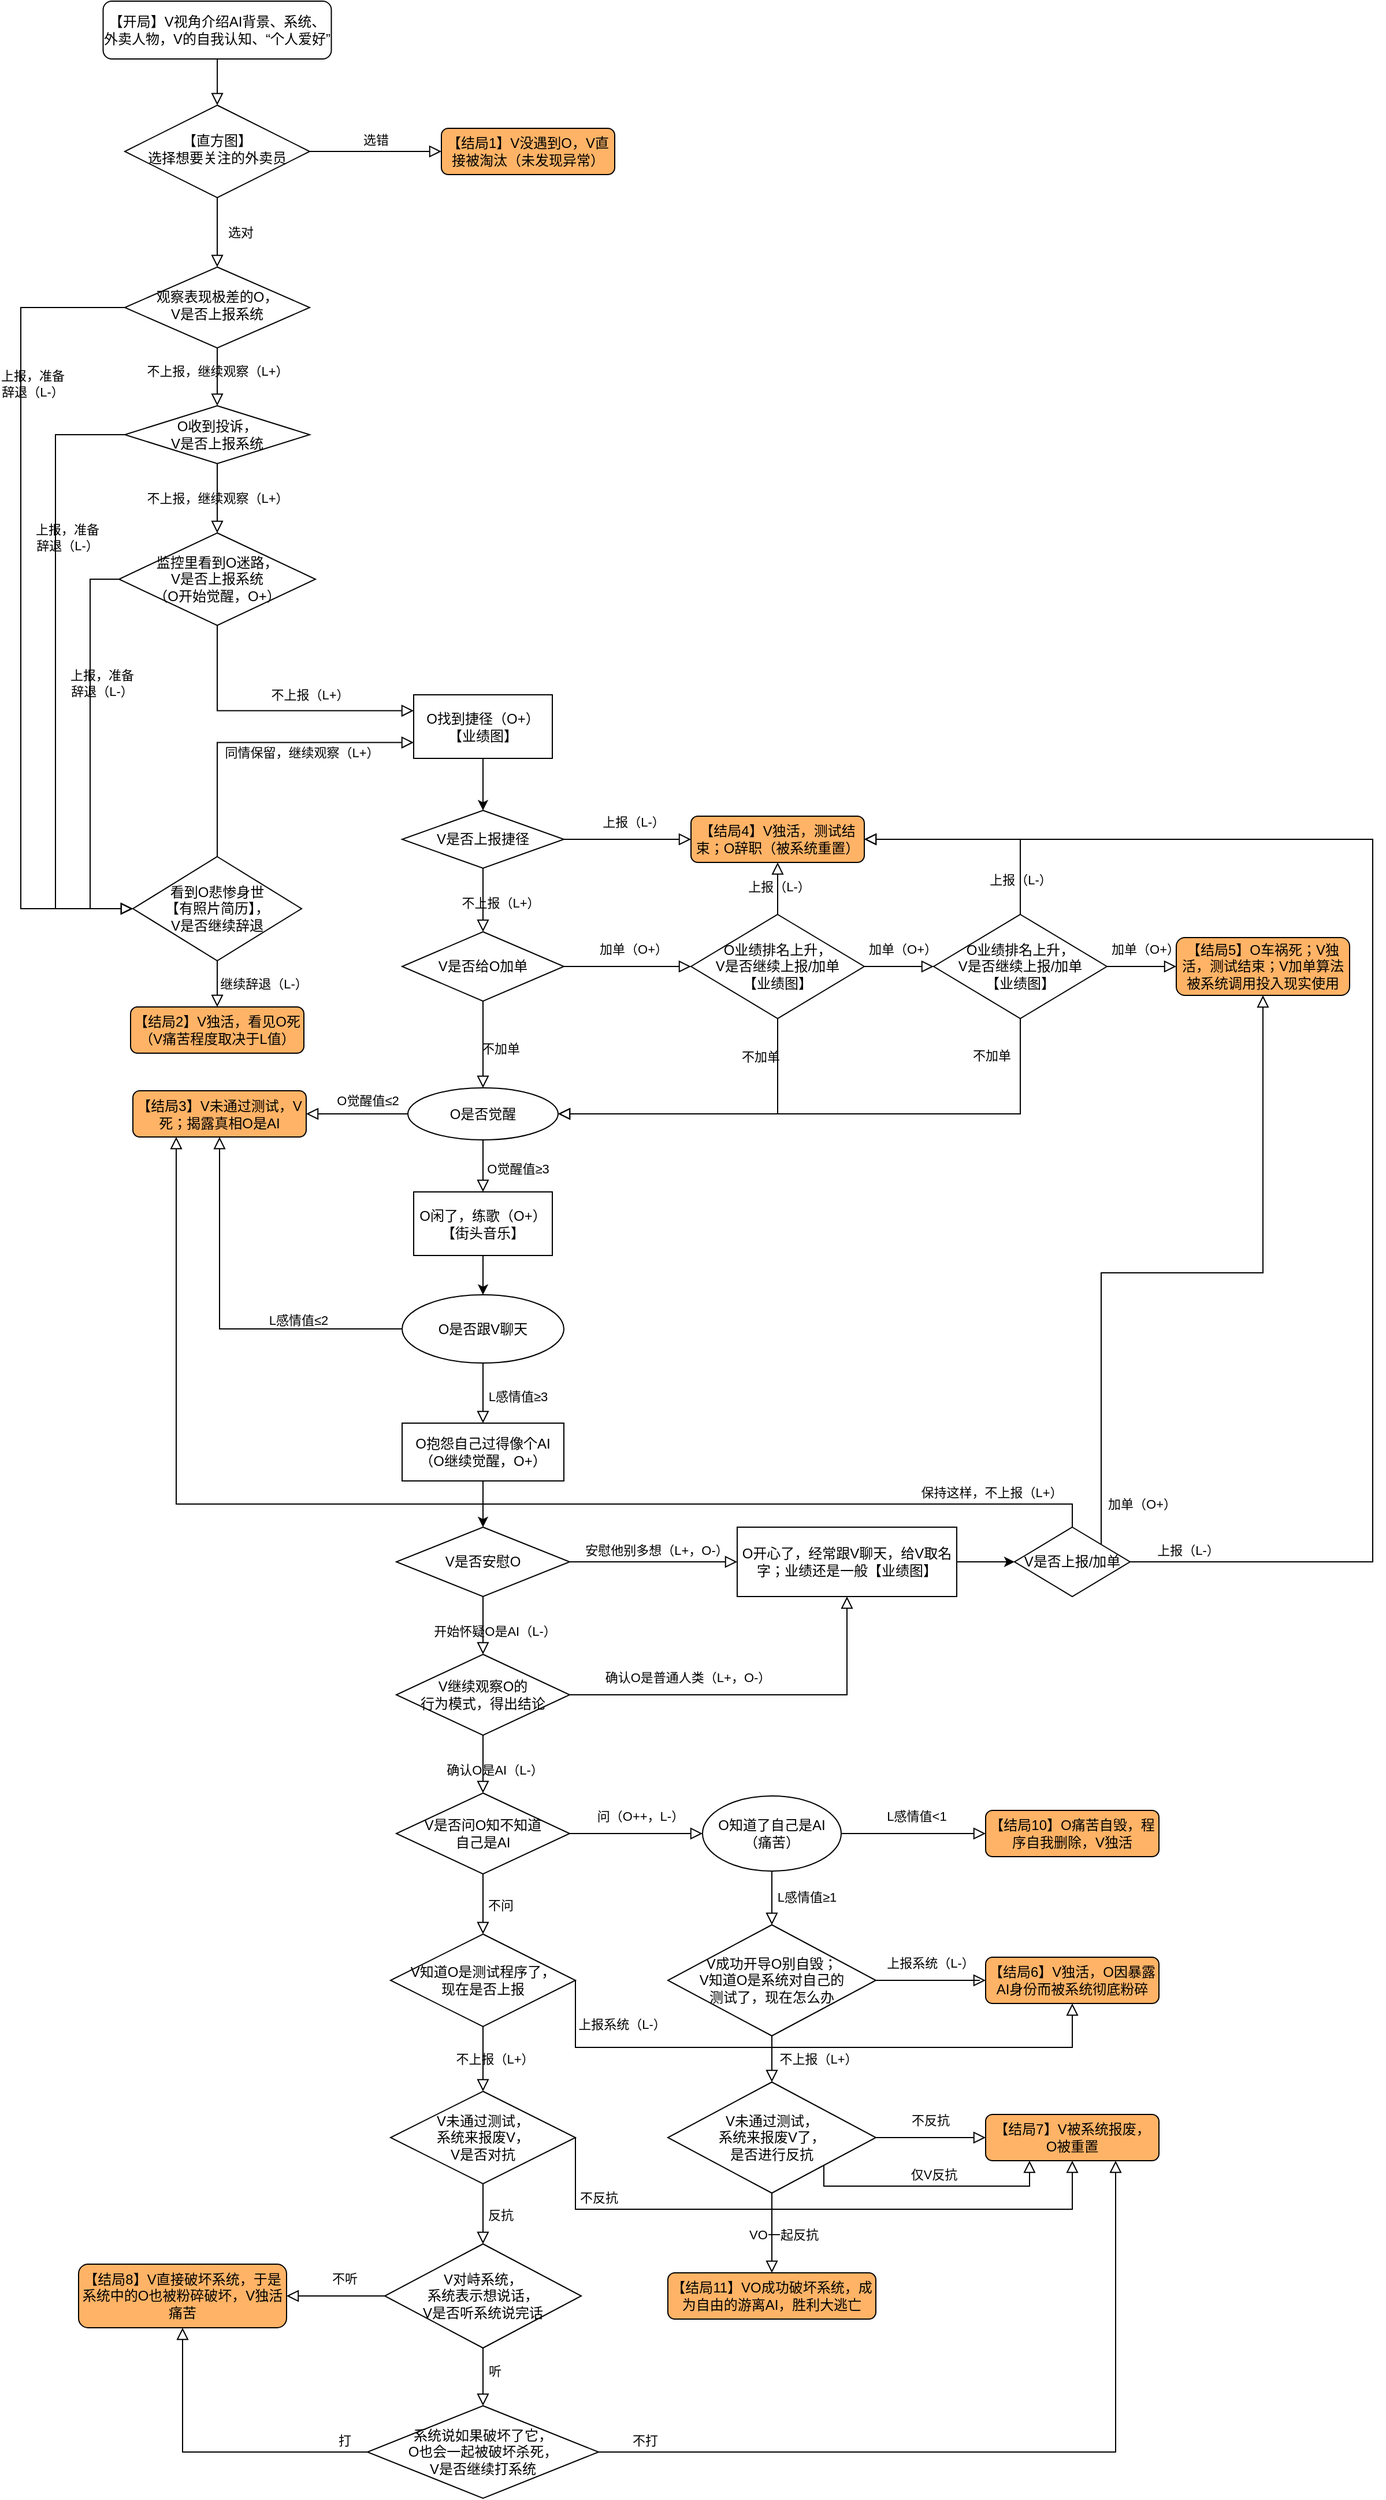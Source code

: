 <mxfile version="13.6.2" type="device"><diagram id="C5RBs43oDa-KdzZeNtuy" name="Page-1"><mxGraphModel dx="1094" dy="624" grid="1" gridSize="10" guides="1" tooltips="1" connect="1" arrows="1" fold="1" page="1" pageScale="1" pageWidth="827" pageHeight="1169" math="0" shadow="0"><root><mxCell id="WIyWlLk6GJQsqaUBKTNV-0"/><mxCell id="WIyWlLk6GJQsqaUBKTNV-1" parent="WIyWlLk6GJQsqaUBKTNV-0"/><mxCell id="WIyWlLk6GJQsqaUBKTNV-2" value="" style="rounded=0;html=1;jettySize=auto;orthogonalLoop=1;fontSize=11;endArrow=block;endFill=0;endSize=8;strokeWidth=1;shadow=0;labelBackgroundColor=none;edgeStyle=orthogonalEdgeStyle;" parent="WIyWlLk6GJQsqaUBKTNV-1" source="WIyWlLk6GJQsqaUBKTNV-3" target="WIyWlLk6GJQsqaUBKTNV-6" edge="1"><mxGeometry relative="1" as="geometry"/></mxCell><mxCell id="WIyWlLk6GJQsqaUBKTNV-3" value="【开局】V视角介绍AI背景、系统、外卖人物，V的自我认知、“个人爱好”" style="rounded=1;whiteSpace=wrap;html=1;fontSize=12;glass=0;strokeWidth=1;shadow=0;" parent="WIyWlLk6GJQsqaUBKTNV-1" vertex="1"><mxGeometry x="121.25" y="50" width="197.5" height="50" as="geometry"/></mxCell><mxCell id="WIyWlLk6GJQsqaUBKTNV-4" value="选对" style="rounded=0;html=1;jettySize=auto;orthogonalLoop=1;fontSize=11;endArrow=block;endFill=0;endSize=8;strokeWidth=1;shadow=0;labelBackgroundColor=none;edgeStyle=orthogonalEdgeStyle;" parent="WIyWlLk6GJQsqaUBKTNV-1" source="WIyWlLk6GJQsqaUBKTNV-6" target="WIyWlLk6GJQsqaUBKTNV-10" edge="1"><mxGeometry y="20" relative="1" as="geometry"><mxPoint as="offset"/></mxGeometry></mxCell><mxCell id="WIyWlLk6GJQsqaUBKTNV-5" value="选错" style="edgeStyle=orthogonalEdgeStyle;rounded=0;html=1;jettySize=auto;orthogonalLoop=1;fontSize=11;endArrow=block;endFill=0;endSize=8;strokeWidth=1;shadow=0;labelBackgroundColor=none;" parent="WIyWlLk6GJQsqaUBKTNV-1" source="WIyWlLk6GJQsqaUBKTNV-6" target="WIyWlLk6GJQsqaUBKTNV-7" edge="1"><mxGeometry y="10" relative="1" as="geometry"><mxPoint as="offset"/></mxGeometry></mxCell><mxCell id="WIyWlLk6GJQsqaUBKTNV-6" value="【直方图】&lt;br&gt;选择想要关注的外卖员" style="rhombus;whiteSpace=wrap;html=1;shadow=0;fontFamily=Helvetica;fontSize=12;align=center;strokeWidth=1;spacing=6;spacingTop=-4;" parent="WIyWlLk6GJQsqaUBKTNV-1" vertex="1"><mxGeometry x="140" y="140" width="160" height="80" as="geometry"/></mxCell><mxCell id="WIyWlLk6GJQsqaUBKTNV-7" value="【结局1】V没遇到O，V直接被淘汰（未发现异常）" style="rounded=1;whiteSpace=wrap;html=1;fontSize=12;glass=0;strokeWidth=1;shadow=0;fillColor=#FFB366;" parent="WIyWlLk6GJQsqaUBKTNV-1" vertex="1"><mxGeometry x="414" y="160" width="150" height="40" as="geometry"/></mxCell><mxCell id="WIyWlLk6GJQsqaUBKTNV-8" value="不上报，继续观察（L+）" style="rounded=0;html=1;jettySize=auto;orthogonalLoop=1;fontSize=11;endArrow=block;endFill=0;endSize=8;strokeWidth=1;shadow=0;labelBackgroundColor=none;edgeStyle=orthogonalEdgeStyle;entryX=0.5;entryY=0;entryDx=0;entryDy=0;" parent="WIyWlLk6GJQsqaUBKTNV-1" source="WIyWlLk6GJQsqaUBKTNV-10" target="jrFlW1VHrTE0a6_otgkp-2" edge="1"><mxGeometry x="-0.2" relative="1" as="geometry"><mxPoint as="offset"/><mxPoint x="220" y="370" as="targetPoint"/></mxGeometry></mxCell><mxCell id="WIyWlLk6GJQsqaUBKTNV-10" value="观察表现极差的O，&lt;br&gt;V是否上报系统" style="rhombus;whiteSpace=wrap;html=1;shadow=0;fontFamily=Helvetica;fontSize=12;align=center;strokeWidth=1;spacing=6;spacingTop=-4;" parent="WIyWlLk6GJQsqaUBKTNV-1" vertex="1"><mxGeometry x="140" y="280" width="160" height="70" as="geometry"/></mxCell><mxCell id="jrFlW1VHrTE0a6_otgkp-0" value="看到O悲惨身世&lt;br&gt;【有照片简历】，&lt;br&gt;V是否继续辞退" style="rhombus;whiteSpace=wrap;html=1;fillColor=#FFFFFF;" vertex="1" parent="WIyWlLk6GJQsqaUBKTNV-1"><mxGeometry x="147" y="790" width="146" height="90" as="geometry"/></mxCell><mxCell id="jrFlW1VHrTE0a6_otgkp-2" value="O收到投诉，&lt;br&gt;V是否上报系统" style="rhombus;whiteSpace=wrap;html=1;fillColor=#FFFFFF;" vertex="1" parent="WIyWlLk6GJQsqaUBKTNV-1"><mxGeometry x="140" y="400" width="160" height="50" as="geometry"/></mxCell><mxCell id="jrFlW1VHrTE0a6_otgkp-4" value="监控里看到O迷路，&lt;br&gt;V是否上报系统&lt;br&gt;（O开始觉醒，O+）" style="rhombus;whiteSpace=wrap;html=1;fillColor=#FFFFFF;" vertex="1" parent="WIyWlLk6GJQsqaUBKTNV-1"><mxGeometry x="135" y="510" width="170" height="80" as="geometry"/></mxCell><mxCell id="jrFlW1VHrTE0a6_otgkp-7" value="不上报，继续观察（L+）" style="rounded=0;html=1;jettySize=auto;orthogonalLoop=1;fontSize=11;endArrow=block;endFill=0;endSize=8;strokeWidth=1;shadow=0;labelBackgroundColor=none;edgeStyle=orthogonalEdgeStyle;entryX=0.5;entryY=0;entryDx=0;entryDy=0;exitX=0.5;exitY=1;exitDx=0;exitDy=0;" edge="1" parent="WIyWlLk6GJQsqaUBKTNV-1" source="jrFlW1VHrTE0a6_otgkp-2" target="jrFlW1VHrTE0a6_otgkp-4"><mxGeometry relative="1" as="geometry"><mxPoint as="offset"/><mxPoint x="230" y="360" as="sourcePoint"/><mxPoint x="230" y="410" as="targetPoint"/></mxGeometry></mxCell><mxCell id="jrFlW1VHrTE0a6_otgkp-12" value="【结局2】V独活，看见O死（V痛苦程度取决于L值）" style="rounded=1;whiteSpace=wrap;html=1;fontSize=12;glass=0;strokeWidth=1;shadow=0;fillColor=#FFB366;" vertex="1" parent="WIyWlLk6GJQsqaUBKTNV-1"><mxGeometry x="145" y="920" width="150" height="40" as="geometry"/></mxCell><mxCell id="jrFlW1VHrTE0a6_otgkp-15" value="继续辞退（L-）" style="edgeStyle=orthogonalEdgeStyle;rounded=0;html=1;jettySize=auto;orthogonalLoop=1;fontSize=11;endArrow=block;endFill=0;endSize=8;strokeWidth=1;shadow=0;labelBackgroundColor=none;exitX=0.5;exitY=1;exitDx=0;exitDy=0;entryX=0.5;entryY=0;entryDx=0;entryDy=0;" edge="1" parent="WIyWlLk6GJQsqaUBKTNV-1" source="jrFlW1VHrTE0a6_otgkp-0" target="jrFlW1VHrTE0a6_otgkp-12"><mxGeometry y="40" relative="1" as="geometry"><mxPoint as="offset"/><mxPoint x="310" y="565" as="sourcePoint"/><mxPoint x="270" y="930" as="targetPoint"/></mxGeometry></mxCell><mxCell id="jrFlW1VHrTE0a6_otgkp-34" style="edgeStyle=none;rounded=0;orthogonalLoop=1;jettySize=auto;html=1;exitX=0.5;exitY=1;exitDx=0;exitDy=0;entryX=0.5;entryY=0;entryDx=0;entryDy=0;fillColor=none;" edge="1" parent="WIyWlLk6GJQsqaUBKTNV-1" source="jrFlW1VHrTE0a6_otgkp-18" target="jrFlW1VHrTE0a6_otgkp-33"><mxGeometry relative="1" as="geometry"/></mxCell><mxCell id="jrFlW1VHrTE0a6_otgkp-18" value="O找到捷径（O+）&lt;br&gt;【业绩图】" style="shape=square;whiteSpace=wrap;html=1;fillColor=#FFFFFF;" vertex="1" parent="WIyWlLk6GJQsqaUBKTNV-1"><mxGeometry x="390" y="650" width="120" height="55" as="geometry"/></mxCell><mxCell id="jrFlW1VHrTE0a6_otgkp-19" value="同情保留，继续观察（L+）" style="edgeStyle=orthogonalEdgeStyle;rounded=0;html=1;jettySize=auto;orthogonalLoop=1;fontSize=11;endArrow=block;endFill=0;endSize=8;strokeWidth=1;shadow=0;labelBackgroundColor=none;entryX=0;entryY=0.75;entryDx=0;entryDy=0;exitX=0.5;exitY=0;exitDx=0;exitDy=0;" edge="1" parent="WIyWlLk6GJQsqaUBKTNV-1" source="jrFlW1VHrTE0a6_otgkp-0" target="jrFlW1VHrTE0a6_otgkp-18"><mxGeometry x="0.275" y="-9" relative="1" as="geometry"><mxPoint as="offset"/><mxPoint x="520" y="545" as="sourcePoint"/><mxPoint x="670.5" y="457.5" as="targetPoint"/></mxGeometry></mxCell><mxCell id="jrFlW1VHrTE0a6_otgkp-22" value="上报，准备&lt;br&gt;辞退（L-）" style="rounded=0;html=1;jettySize=auto;orthogonalLoop=1;fontSize=11;endArrow=block;endFill=0;endSize=8;strokeWidth=1;shadow=0;labelBackgroundColor=none;edgeStyle=orthogonalEdgeStyle;exitX=0;exitY=0.5;exitDx=0;exitDy=0;entryX=0;entryY=0.5;entryDx=0;entryDy=0;" edge="1" parent="WIyWlLk6GJQsqaUBKTNV-1" source="jrFlW1VHrTE0a6_otgkp-4" target="jrFlW1VHrTE0a6_otgkp-0"><mxGeometry x="-0.338" y="10" relative="1" as="geometry"><mxPoint as="offset"/><mxPoint x="230" y="360" as="sourcePoint"/><mxPoint x="150" y="685" as="targetPoint"/><Array as="points"><mxPoint x="110" y="550"/><mxPoint x="110" y="835"/></Array></mxGeometry></mxCell><mxCell id="jrFlW1VHrTE0a6_otgkp-23" value="上报，准备&lt;br&gt;辞退（L-）" style="rounded=0;html=1;jettySize=auto;orthogonalLoop=1;fontSize=11;endArrow=block;endFill=0;endSize=8;strokeWidth=1;shadow=0;labelBackgroundColor=none;edgeStyle=orthogonalEdgeStyle;entryX=0;entryY=0.5;entryDx=0;entryDy=0;exitX=0;exitY=0.5;exitDx=0;exitDy=0;" edge="1" parent="WIyWlLk6GJQsqaUBKTNV-1" source="jrFlW1VHrTE0a6_otgkp-2" target="jrFlW1VHrTE0a6_otgkp-0"><mxGeometry x="-0.446" y="10" relative="1" as="geometry"><mxPoint as="offset"/><mxPoint x="230" y="600" as="sourcePoint"/><mxPoint x="230" y="650" as="targetPoint"/><Array as="points"><mxPoint x="80" y="425"/><mxPoint x="80" y="835"/></Array></mxGeometry></mxCell><mxCell id="jrFlW1VHrTE0a6_otgkp-24" value="上报，准备&lt;br&gt;辞退（L-）" style="rounded=0;html=1;jettySize=auto;orthogonalLoop=1;fontSize=11;endArrow=block;endFill=0;endSize=8;strokeWidth=1;shadow=0;labelBackgroundColor=none;edgeStyle=orthogonalEdgeStyle;entryX=0;entryY=0.5;entryDx=0;entryDy=0;exitX=0;exitY=0.5;exitDx=0;exitDy=0;" edge="1" parent="WIyWlLk6GJQsqaUBKTNV-1" source="WIyWlLk6GJQsqaUBKTNV-10" target="jrFlW1VHrTE0a6_otgkp-0"><mxGeometry x="-0.56" y="10" relative="1" as="geometry"><mxPoint as="offset"/><mxPoint x="240" y="610" as="sourcePoint"/><mxPoint x="240" y="660" as="targetPoint"/><Array as="points"><mxPoint x="50" y="315"/><mxPoint x="50" y="835"/></Array></mxGeometry></mxCell><mxCell id="jrFlW1VHrTE0a6_otgkp-28" value="不上报（L+）" style="edgeStyle=orthogonalEdgeStyle;rounded=0;html=1;jettySize=auto;orthogonalLoop=1;fontSize=11;endArrow=block;endFill=0;endSize=8;strokeWidth=1;shadow=0;labelBackgroundColor=none;entryX=0;entryY=0.25;entryDx=0;entryDy=0;exitX=0.5;exitY=1;exitDx=0;exitDy=0;" edge="1" parent="WIyWlLk6GJQsqaUBKTNV-1" source="jrFlW1VHrTE0a6_otgkp-4" target="jrFlW1VHrTE0a6_otgkp-18"><mxGeometry x="0.262" y="14" relative="1" as="geometry"><mxPoint as="offset"/><mxPoint x="230" y="800" as="sourcePoint"/><mxPoint x="230" y="745" as="targetPoint"/></mxGeometry></mxCell><mxCell id="jrFlW1VHrTE0a6_otgkp-33" value="V是否上报捷径" style="rhombus;whiteSpace=wrap;html=1;fillColor=#FFFFFF;" vertex="1" parent="WIyWlLk6GJQsqaUBKTNV-1"><mxGeometry x="380" y="750" width="140" height="50" as="geometry"/></mxCell><mxCell id="jrFlW1VHrTE0a6_otgkp-35" value="上报（L-）" style="edgeStyle=orthogonalEdgeStyle;rounded=0;html=1;jettySize=auto;orthogonalLoop=1;fontSize=11;endArrow=block;endFill=0;endSize=8;strokeWidth=1;shadow=0;labelBackgroundColor=none;exitX=1;exitY=0.5;exitDx=0;exitDy=0;entryX=0;entryY=0.5;entryDx=0;entryDy=0;" edge="1" parent="WIyWlLk6GJQsqaUBKTNV-1" source="jrFlW1VHrTE0a6_otgkp-33" target="jrFlW1VHrTE0a6_otgkp-37"><mxGeometry x="0.091" y="15" relative="1" as="geometry"><mxPoint as="offset"/><mxPoint x="230" y="600" as="sourcePoint"/><mxPoint x="380" y="870" as="targetPoint"/></mxGeometry></mxCell><mxCell id="jrFlW1VHrTE0a6_otgkp-36" value="V是否给O加单" style="rhombus;whiteSpace=wrap;html=1;" vertex="1" parent="WIyWlLk6GJQsqaUBKTNV-1"><mxGeometry x="380" y="855" width="140" height="60" as="geometry"/></mxCell><mxCell id="jrFlW1VHrTE0a6_otgkp-37" value="【结局4】V独活，测试结束；O辞职（被系统重置）" style="rounded=1;whiteSpace=wrap;html=1;fontSize=12;glass=0;strokeWidth=1;shadow=0;fillColor=#FFB366;" vertex="1" parent="WIyWlLk6GJQsqaUBKTNV-1"><mxGeometry x="630" y="755" width="150" height="40" as="geometry"/></mxCell><mxCell id="jrFlW1VHrTE0a6_otgkp-39" value="不上报（L+）" style="edgeStyle=orthogonalEdgeStyle;rounded=0;html=1;jettySize=auto;orthogonalLoop=1;fontSize=11;endArrow=block;endFill=0;endSize=8;strokeWidth=1;shadow=0;labelBackgroundColor=none;exitX=0.5;exitY=1;exitDx=0;exitDy=0;entryX=0.5;entryY=0;entryDx=0;entryDy=0;" edge="1" parent="WIyWlLk6GJQsqaUBKTNV-1" source="jrFlW1VHrTE0a6_otgkp-33" target="jrFlW1VHrTE0a6_otgkp-36"><mxGeometry x="0.091" y="15" relative="1" as="geometry"><mxPoint as="offset"/><mxPoint x="530" y="785" as="sourcePoint"/><mxPoint x="640" y="785" as="targetPoint"/></mxGeometry></mxCell><mxCell id="jrFlW1VHrTE0a6_otgkp-40" value="O业绩排名上升，&lt;br&gt;V是否继续上报/加单&lt;br&gt;【业绩图】" style="rhombus;whiteSpace=wrap;html=1;fillColor=#FFFFFF;" vertex="1" parent="WIyWlLk6GJQsqaUBKTNV-1"><mxGeometry x="630" y="840" width="150" height="90" as="geometry"/></mxCell><mxCell id="jrFlW1VHrTE0a6_otgkp-41" value="加单（O+）" style="edgeStyle=orthogonalEdgeStyle;rounded=0;html=1;jettySize=auto;orthogonalLoop=1;fontSize=11;endArrow=block;endFill=0;endSize=8;strokeWidth=1;shadow=0;labelBackgroundColor=none;exitX=1;exitY=0.5;exitDx=0;exitDy=0;entryX=0;entryY=0.5;entryDx=0;entryDy=0;" edge="1" parent="WIyWlLk6GJQsqaUBKTNV-1" source="jrFlW1VHrTE0a6_otgkp-36" target="jrFlW1VHrTE0a6_otgkp-40"><mxGeometry x="0.091" y="15" relative="1" as="geometry"><mxPoint as="offset"/><mxPoint x="460" y="810" as="sourcePoint"/><mxPoint x="460" y="860" as="targetPoint"/></mxGeometry></mxCell><mxCell id="jrFlW1VHrTE0a6_otgkp-42" value="上报（L-）" style="edgeStyle=orthogonalEdgeStyle;rounded=0;html=1;jettySize=auto;orthogonalLoop=1;fontSize=11;endArrow=block;endFill=0;endSize=8;strokeWidth=1;shadow=0;labelBackgroundColor=none;exitX=0.5;exitY=0;exitDx=0;exitDy=0;entryX=0.5;entryY=1;entryDx=0;entryDy=0;" edge="1" parent="WIyWlLk6GJQsqaUBKTNV-1" source="jrFlW1VHrTE0a6_otgkp-40" target="jrFlW1VHrTE0a6_otgkp-37"><mxGeometry x="0.095" relative="1" as="geometry"><mxPoint x="1" as="offset"/><mxPoint x="530" y="785" as="sourcePoint"/><mxPoint x="640" y="785" as="targetPoint"/></mxGeometry></mxCell><mxCell id="jrFlW1VHrTE0a6_otgkp-43" value="O业绩排名上升，&lt;br&gt;V是否继续上报/加单&lt;br&gt;【业绩图】" style="rhombus;whiteSpace=wrap;html=1;fillColor=#FFFFFF;" vertex="1" parent="WIyWlLk6GJQsqaUBKTNV-1"><mxGeometry x="840" y="840" width="150" height="90" as="geometry"/></mxCell><mxCell id="jrFlW1VHrTE0a6_otgkp-45" value="上报（L-）" style="edgeStyle=orthogonalEdgeStyle;rounded=0;html=1;jettySize=auto;orthogonalLoop=1;fontSize=11;endArrow=block;endFill=0;endSize=8;strokeWidth=1;shadow=0;labelBackgroundColor=none;exitX=0.5;exitY=0;exitDx=0;exitDy=0;entryX=1;entryY=0.5;entryDx=0;entryDy=0;" edge="1" parent="WIyWlLk6GJQsqaUBKTNV-1" source="jrFlW1VHrTE0a6_otgkp-43" target="jrFlW1VHrTE0a6_otgkp-37"><mxGeometry x="-0.7" relative="1" as="geometry"><mxPoint as="offset"/><mxPoint x="655" y="850" as="sourcePoint"/><mxPoint x="715" y="805" as="targetPoint"/></mxGeometry></mxCell><mxCell id="jrFlW1VHrTE0a6_otgkp-46" value="加单（O+）" style="edgeStyle=orthogonalEdgeStyle;rounded=0;html=1;jettySize=auto;orthogonalLoop=1;fontSize=11;endArrow=block;endFill=0;endSize=8;strokeWidth=1;shadow=0;labelBackgroundColor=none;exitX=1;exitY=0.5;exitDx=0;exitDy=0;entryX=0;entryY=0.5;entryDx=0;entryDy=0;" edge="1" parent="WIyWlLk6GJQsqaUBKTNV-1" source="jrFlW1VHrTE0a6_otgkp-40" target="jrFlW1VHrTE0a6_otgkp-43"><mxGeometry x="0.091" y="15" relative="1" as="geometry"><mxPoint as="offset"/><mxPoint x="780" y="970" as="sourcePoint"/><mxPoint x="890" y="970" as="targetPoint"/></mxGeometry></mxCell><mxCell id="jrFlW1VHrTE0a6_otgkp-47" value="【结局5】O车祸死；V独活，测试结束；V加单算法被系统调用投入现实使用" style="rounded=1;whiteSpace=wrap;html=1;fontSize=12;glass=0;strokeWidth=1;shadow=0;fillColor=#FFB366;" vertex="1" parent="WIyWlLk6GJQsqaUBKTNV-1"><mxGeometry x="1050" y="860" width="150" height="50" as="geometry"/></mxCell><mxCell id="jrFlW1VHrTE0a6_otgkp-48" value="加单（O+）" style="edgeStyle=orthogonalEdgeStyle;rounded=0;html=1;jettySize=auto;orthogonalLoop=1;fontSize=11;endArrow=block;endFill=0;endSize=8;strokeWidth=1;shadow=0;labelBackgroundColor=none;exitX=1;exitY=0.5;exitDx=0;exitDy=0;entryX=0;entryY=0.5;entryDx=0;entryDy=0;" edge="1" parent="WIyWlLk6GJQsqaUBKTNV-1" source="jrFlW1VHrTE0a6_otgkp-43" target="jrFlW1VHrTE0a6_otgkp-47"><mxGeometry x="0.091" y="15" relative="1" as="geometry"><mxPoint as="offset"/><mxPoint x="790" y="890" as="sourcePoint"/><mxPoint x="850" y="890" as="targetPoint"/></mxGeometry></mxCell><mxCell id="jrFlW1VHrTE0a6_otgkp-49" value="O是否觉醒" style="ellipse;whiteSpace=wrap;html=1;fillColor=#FFFFFF;" vertex="1" parent="WIyWlLk6GJQsqaUBKTNV-1"><mxGeometry x="385" y="990" width="130" height="45" as="geometry"/></mxCell><mxCell id="jrFlW1VHrTE0a6_otgkp-51" value="不加单" style="edgeStyle=orthogonalEdgeStyle;rounded=0;html=1;jettySize=auto;orthogonalLoop=1;fontSize=11;endArrow=block;endFill=0;endSize=8;strokeWidth=1;shadow=0;labelBackgroundColor=none;exitX=0.5;exitY=1;exitDx=0;exitDy=0;entryX=0.5;entryY=0;entryDx=0;entryDy=0;" edge="1" parent="WIyWlLk6GJQsqaUBKTNV-1" source="jrFlW1VHrTE0a6_otgkp-36" target="jrFlW1VHrTE0a6_otgkp-49"><mxGeometry x="0.091" y="15" relative="1" as="geometry"><mxPoint as="offset"/><mxPoint x="460" y="810" as="sourcePoint"/><mxPoint x="460" y="865" as="targetPoint"/></mxGeometry></mxCell><mxCell id="jrFlW1VHrTE0a6_otgkp-52" value="不加单" style="edgeStyle=orthogonalEdgeStyle;rounded=0;html=1;jettySize=auto;orthogonalLoop=1;fontSize=11;endArrow=block;endFill=0;endSize=8;strokeWidth=1;shadow=0;labelBackgroundColor=none;exitX=0.5;exitY=1;exitDx=0;exitDy=0;entryX=1;entryY=0.5;entryDx=0;entryDy=0;" edge="1" parent="WIyWlLk6GJQsqaUBKTNV-1" source="jrFlW1VHrTE0a6_otgkp-40" target="jrFlW1VHrTE0a6_otgkp-49"><mxGeometry x="-0.76" y="-15" relative="1" as="geometry"><mxPoint as="offset"/><mxPoint x="460" y="925" as="sourcePoint"/><mxPoint x="460" y="975" as="targetPoint"/></mxGeometry></mxCell><mxCell id="jrFlW1VHrTE0a6_otgkp-53" value="不加单" style="edgeStyle=orthogonalEdgeStyle;rounded=0;html=1;jettySize=auto;orthogonalLoop=1;fontSize=11;endArrow=block;endFill=0;endSize=8;strokeWidth=1;shadow=0;labelBackgroundColor=none;exitX=0.5;exitY=1;exitDx=0;exitDy=0;entryX=1;entryY=0.5;entryDx=0;entryDy=0;" edge="1" parent="WIyWlLk6GJQsqaUBKTNV-1" source="jrFlW1VHrTE0a6_otgkp-43" target="jrFlW1VHrTE0a6_otgkp-49"><mxGeometry x="-0.87" y="-25" relative="1" as="geometry"><mxPoint as="offset"/><mxPoint x="470" y="935" as="sourcePoint"/><mxPoint x="470" y="985" as="targetPoint"/></mxGeometry></mxCell><mxCell id="jrFlW1VHrTE0a6_otgkp-55" value="【结局3】V未通过测试，V死；揭露真相O是AI" style="rounded=1;whiteSpace=wrap;html=1;fontSize=12;glass=0;strokeWidth=1;shadow=0;fillColor=#FFB366;" vertex="1" parent="WIyWlLk6GJQsqaUBKTNV-1"><mxGeometry x="147" y="992.5" width="150" height="40" as="geometry"/></mxCell><mxCell id="jrFlW1VHrTE0a6_otgkp-56" value="O觉醒值≤2" style="edgeStyle=orthogonalEdgeStyle;rounded=0;html=1;jettySize=auto;orthogonalLoop=1;fontSize=11;endArrow=block;endFill=0;endSize=8;strokeWidth=1;shadow=0;labelBackgroundColor=none;exitX=0;exitY=0.5;exitDx=0;exitDy=0;entryX=1;entryY=0.5;entryDx=0;entryDy=0;" edge="1" parent="WIyWlLk6GJQsqaUBKTNV-1" source="jrFlW1VHrTE0a6_otgkp-49" target="jrFlW1VHrTE0a6_otgkp-55"><mxGeometry x="-0.204" y="-12" relative="1" as="geometry"><mxPoint as="offset"/><mxPoint x="460" y="925" as="sourcePoint"/><mxPoint x="460" y="1000" as="targetPoint"/></mxGeometry></mxCell><mxCell id="jrFlW1VHrTE0a6_otgkp-60" style="edgeStyle=orthogonalEdgeStyle;rounded=0;orthogonalLoop=1;jettySize=auto;html=1;entryX=0.5;entryY=0;entryDx=0;entryDy=0;fillColor=none;" edge="1" parent="WIyWlLk6GJQsqaUBKTNV-1" source="jrFlW1VHrTE0a6_otgkp-57" target="jrFlW1VHrTE0a6_otgkp-59"><mxGeometry relative="1" as="geometry"/></mxCell><mxCell id="jrFlW1VHrTE0a6_otgkp-57" value="O闲了，练歌（O+）&lt;br&gt;【街头音乐】" style="shape=square;whiteSpace=wrap;html=1;fillColor=#FFFFFF;" vertex="1" parent="WIyWlLk6GJQsqaUBKTNV-1"><mxGeometry x="390" y="1080" width="120" height="55" as="geometry"/></mxCell><mxCell id="jrFlW1VHrTE0a6_otgkp-58" value="O觉醒值≥3" style="edgeStyle=orthogonalEdgeStyle;rounded=0;html=1;jettySize=auto;orthogonalLoop=1;fontSize=11;endArrow=block;endFill=0;endSize=8;strokeWidth=1;shadow=0;labelBackgroundColor=none;exitX=0.5;exitY=1;exitDx=0;exitDy=0;entryX=0.5;entryY=0;entryDx=0;entryDy=0;" edge="1" parent="WIyWlLk6GJQsqaUBKTNV-1" source="jrFlW1VHrTE0a6_otgkp-49" target="jrFlW1VHrTE0a6_otgkp-57"><mxGeometry x="0.111" y="30" relative="1" as="geometry"><mxPoint as="offset"/><mxPoint x="395" y="1022.5" as="sourcePoint"/><mxPoint x="307" y="1022.5" as="targetPoint"/></mxGeometry></mxCell><mxCell id="jrFlW1VHrTE0a6_otgkp-59" value="O是否跟V聊天" style="ellipse;whiteSpace=wrap;html=1;fillColor=#FFFFFF;" vertex="1" parent="WIyWlLk6GJQsqaUBKTNV-1"><mxGeometry x="380" y="1169" width="140" height="59" as="geometry"/></mxCell><mxCell id="jrFlW1VHrTE0a6_otgkp-61" value="L感情值≤2" style="edgeStyle=orthogonalEdgeStyle;rounded=0;html=1;jettySize=auto;orthogonalLoop=1;fontSize=11;endArrow=block;endFill=0;endSize=8;strokeWidth=1;shadow=0;labelBackgroundColor=none;exitX=0;exitY=0.5;exitDx=0;exitDy=0;entryX=0.5;entryY=1;entryDx=0;entryDy=0;" edge="1" parent="WIyWlLk6GJQsqaUBKTNV-1" source="jrFlW1VHrTE0a6_otgkp-59" target="jrFlW1VHrTE0a6_otgkp-55"><mxGeometry x="-0.444" y="-8" relative="1" as="geometry"><mxPoint as="offset"/><mxPoint x="405" y="1032.5" as="sourcePoint"/><mxPoint x="317" y="1032.5" as="targetPoint"/></mxGeometry></mxCell><mxCell id="jrFlW1VHrTE0a6_otgkp-62" value="L感情值≥3" style="edgeStyle=orthogonalEdgeStyle;rounded=0;html=1;jettySize=auto;orthogonalLoop=1;fontSize=11;endArrow=block;endFill=0;endSize=8;strokeWidth=1;shadow=0;labelBackgroundColor=none;exitX=0.5;exitY=1;exitDx=0;exitDy=0;entryX=0.5;entryY=0;entryDx=0;entryDy=0;" edge="1" parent="WIyWlLk6GJQsqaUBKTNV-1" source="jrFlW1VHrTE0a6_otgkp-59" target="jrFlW1VHrTE0a6_otgkp-63"><mxGeometry x="0.111" y="30" relative="1" as="geometry"><mxPoint as="offset"/><mxPoint x="460" y="1045" as="sourcePoint"/><mxPoint x="460" y="1090" as="targetPoint"/></mxGeometry></mxCell><mxCell id="jrFlW1VHrTE0a6_otgkp-65" style="edgeStyle=orthogonalEdgeStyle;rounded=0;orthogonalLoop=1;jettySize=auto;html=1;entryX=0.5;entryY=0;entryDx=0;entryDy=0;fillColor=none;" edge="1" parent="WIyWlLk6GJQsqaUBKTNV-1" source="jrFlW1VHrTE0a6_otgkp-63" target="jrFlW1VHrTE0a6_otgkp-64"><mxGeometry relative="1" as="geometry"/></mxCell><mxCell id="jrFlW1VHrTE0a6_otgkp-63" value="O抱怨自己过得像个AI&lt;br&gt;（O继续觉醒，O+）" style="rounded=0;whiteSpace=wrap;html=1;fillColor=#FFFFFF;" vertex="1" parent="WIyWlLk6GJQsqaUBKTNV-1"><mxGeometry x="380" y="1280" width="140" height="50" as="geometry"/></mxCell><mxCell id="jrFlW1VHrTE0a6_otgkp-64" value="V是否安慰O" style="rhombus;whiteSpace=wrap;html=1;fillColor=#FFFFFF;" vertex="1" parent="WIyWlLk6GJQsqaUBKTNV-1"><mxGeometry x="375" y="1370" width="150" height="60" as="geometry"/></mxCell><mxCell id="jrFlW1VHrTE0a6_otgkp-69" style="edgeStyle=orthogonalEdgeStyle;rounded=0;orthogonalLoop=1;jettySize=auto;html=1;entryX=0;entryY=0.5;entryDx=0;entryDy=0;fillColor=none;" edge="1" parent="WIyWlLk6GJQsqaUBKTNV-1" source="jrFlW1VHrTE0a6_otgkp-66" target="jrFlW1VHrTE0a6_otgkp-68"><mxGeometry relative="1" as="geometry"/></mxCell><mxCell id="jrFlW1VHrTE0a6_otgkp-66" value="O开心了，经常跟V聊天，给V取名字；业绩还是一般【业绩图】" style="rounded=0;whiteSpace=wrap;html=1;fillColor=#FFFFFF;" vertex="1" parent="WIyWlLk6GJQsqaUBKTNV-1"><mxGeometry x="670" y="1370" width="190" height="60" as="geometry"/></mxCell><mxCell id="jrFlW1VHrTE0a6_otgkp-67" value="安慰他别多想（L+，O-）" style="edgeStyle=orthogonalEdgeStyle;rounded=0;html=1;jettySize=auto;orthogonalLoop=1;fontSize=11;endArrow=block;endFill=0;endSize=8;strokeWidth=1;shadow=0;labelBackgroundColor=none;exitX=1;exitY=0.5;exitDx=0;exitDy=0;entryX=0;entryY=0.5;entryDx=0;entryDy=0;" edge="1" parent="WIyWlLk6GJQsqaUBKTNV-1" source="jrFlW1VHrTE0a6_otgkp-64" target="jrFlW1VHrTE0a6_otgkp-66"><mxGeometry x="0.035" y="10" relative="1" as="geometry"><mxPoint as="offset"/><mxPoint x="460" y="1045" as="sourcePoint"/><mxPoint x="460" y="1090" as="targetPoint"/></mxGeometry></mxCell><mxCell id="jrFlW1VHrTE0a6_otgkp-68" value="V是否上报/加单" style="rhombus;whiteSpace=wrap;html=1;fillColor=#FFFFFF;" vertex="1" parent="WIyWlLk6GJQsqaUBKTNV-1"><mxGeometry x="910" y="1370" width="100" height="60" as="geometry"/></mxCell><mxCell id="jrFlW1VHrTE0a6_otgkp-70" value="加单（O+）" style="edgeStyle=orthogonalEdgeStyle;rounded=0;html=1;jettySize=auto;orthogonalLoop=1;fontSize=11;endArrow=block;endFill=0;endSize=8;strokeWidth=1;shadow=0;labelBackgroundColor=none;exitX=1;exitY=0;exitDx=0;exitDy=0;entryX=0.5;entryY=1;entryDx=0;entryDy=0;" edge="1" parent="WIyWlLk6GJQsqaUBKTNV-1" source="jrFlW1VHrTE0a6_otgkp-68" target="jrFlW1VHrTE0a6_otgkp-47"><mxGeometry x="-0.122" y="-200" relative="1" as="geometry"><mxPoint as="offset"/><mxPoint x="790" y="895" as="sourcePoint"/><mxPoint x="850" y="895" as="targetPoint"/><Array as="points"><mxPoint x="985" y="1150"/><mxPoint x="1125" y="1150"/></Array></mxGeometry></mxCell><mxCell id="jrFlW1VHrTE0a6_otgkp-71" value="上报（L-）" style="edgeStyle=orthogonalEdgeStyle;rounded=0;html=1;jettySize=auto;orthogonalLoop=1;fontSize=11;endArrow=block;endFill=0;endSize=8;strokeWidth=1;shadow=0;labelBackgroundColor=none;exitX=1;exitY=0.5;exitDx=0;exitDy=0;entryX=1;entryY=0.5;entryDx=0;entryDy=0;" edge="1" parent="WIyWlLk6GJQsqaUBKTNV-1" source="jrFlW1VHrTE0a6_otgkp-68" target="jrFlW1VHrTE0a6_otgkp-37"><mxGeometry x="-0.922" y="10" relative="1" as="geometry"><mxPoint as="offset"/><mxPoint x="1090" y="1160" as="sourcePoint"/><mxPoint x="1200" y="1160" as="targetPoint"/><Array as="points"><mxPoint x="1220" y="1400"/><mxPoint x="1220" y="775"/></Array></mxGeometry></mxCell><mxCell id="jrFlW1VHrTE0a6_otgkp-72" value="保持这样，不上报（L+）" style="edgeStyle=orthogonalEdgeStyle;rounded=0;html=1;jettySize=auto;orthogonalLoop=1;fontSize=11;endArrow=block;endFill=0;endSize=8;strokeWidth=1;shadow=0;labelBackgroundColor=none;exitX=0.5;exitY=0;exitDx=0;exitDy=0;entryX=0.25;entryY=1;entryDx=0;entryDy=0;" edge="1" parent="WIyWlLk6GJQsqaUBKTNV-1" source="jrFlW1VHrTE0a6_otgkp-68" target="jrFlW1VHrTE0a6_otgkp-55"><mxGeometry x="-0.838" y="-10" relative="1" as="geometry"><mxPoint as="offset"/><mxPoint x="700" y="1230" as="sourcePoint"/><mxPoint x="290" y="1080" as="targetPoint"/><Array as="points"><mxPoint x="960" y="1350"/><mxPoint x="185" y="1350"/></Array></mxGeometry></mxCell><mxCell id="jrFlW1VHrTE0a6_otgkp-73" value="V继续观察O的&lt;br&gt;行为模式，得出结论" style="rhombus;whiteSpace=wrap;html=1;fillColor=#FFFFFF;" vertex="1" parent="WIyWlLk6GJQsqaUBKTNV-1"><mxGeometry x="375" y="1480" width="150" height="70" as="geometry"/></mxCell><mxCell id="jrFlW1VHrTE0a6_otgkp-74" value="开始怀疑O是AI（L-）" style="edgeStyle=orthogonalEdgeStyle;rounded=0;html=1;jettySize=auto;orthogonalLoop=1;fontSize=11;endArrow=block;endFill=0;endSize=8;strokeWidth=1;shadow=0;labelBackgroundColor=none;exitX=0.5;exitY=1;exitDx=0;exitDy=0;entryX=0.5;entryY=0;entryDx=0;entryDy=0;" edge="1" parent="WIyWlLk6GJQsqaUBKTNV-1" source="jrFlW1VHrTE0a6_otgkp-64" target="jrFlW1VHrTE0a6_otgkp-73"><mxGeometry x="0.2" y="10" relative="1" as="geometry"><mxPoint as="offset"/><mxPoint x="460" y="1238" as="sourcePoint"/><mxPoint x="460" y="1290" as="targetPoint"/></mxGeometry></mxCell><mxCell id="jrFlW1VHrTE0a6_otgkp-75" value="确认O是普通人类（L+，O-）" style="edgeStyle=orthogonalEdgeStyle;rounded=0;html=1;jettySize=auto;orthogonalLoop=1;fontSize=11;endArrow=block;endFill=0;endSize=8;strokeWidth=1;shadow=0;labelBackgroundColor=none;exitX=1;exitY=0.5;exitDx=0;exitDy=0;entryX=0.5;entryY=1;entryDx=0;entryDy=0;" edge="1" parent="WIyWlLk6GJQsqaUBKTNV-1" source="jrFlW1VHrTE0a6_otgkp-73" target="jrFlW1VHrTE0a6_otgkp-66"><mxGeometry x="-0.373" y="15" relative="1" as="geometry"><mxPoint as="offset"/><mxPoint x="470" y="1248" as="sourcePoint"/><mxPoint x="470" y="1300" as="targetPoint"/></mxGeometry></mxCell><mxCell id="jrFlW1VHrTE0a6_otgkp-76" value="V是否问O知不知道&lt;br&gt;自己是AI" style="rhombus;whiteSpace=wrap;html=1;fillColor=#FFFFFF;" vertex="1" parent="WIyWlLk6GJQsqaUBKTNV-1"><mxGeometry x="375" y="1600" width="150" height="70" as="geometry"/></mxCell><mxCell id="jrFlW1VHrTE0a6_otgkp-77" value="确认O是AI（L-）" style="edgeStyle=orthogonalEdgeStyle;rounded=0;html=1;jettySize=auto;orthogonalLoop=1;fontSize=11;endArrow=block;endFill=0;endSize=8;strokeWidth=1;shadow=0;labelBackgroundColor=none;exitX=0.5;exitY=1;exitDx=0;exitDy=0;entryX=0.5;entryY=0;entryDx=0;entryDy=0;" edge="1" parent="WIyWlLk6GJQsqaUBKTNV-1" source="jrFlW1VHrTE0a6_otgkp-73" target="jrFlW1VHrTE0a6_otgkp-76"><mxGeometry x="0.2" y="10" relative="1" as="geometry"><mxPoint as="offset"/><mxPoint x="460" y="1440" as="sourcePoint"/><mxPoint x="460" y="1490" as="targetPoint"/></mxGeometry></mxCell><mxCell id="jrFlW1VHrTE0a6_otgkp-79" value="O知道了自己是AI&lt;br&gt;（痛苦）" style="ellipse;whiteSpace=wrap;html=1;fillColor=#FFFFFF;" vertex="1" parent="WIyWlLk6GJQsqaUBKTNV-1"><mxGeometry x="640" y="1602.5" width="120" height="65" as="geometry"/></mxCell><mxCell id="jrFlW1VHrTE0a6_otgkp-80" value="问（O++，L-）" style="edgeStyle=orthogonalEdgeStyle;rounded=0;html=1;jettySize=auto;orthogonalLoop=1;fontSize=11;endArrow=block;endFill=0;endSize=8;strokeWidth=1;shadow=0;labelBackgroundColor=none;exitX=1;exitY=0.5;exitDx=0;exitDy=0;entryX=0;entryY=0.5;entryDx=0;entryDy=0;" edge="1" parent="WIyWlLk6GJQsqaUBKTNV-1" source="jrFlW1VHrTE0a6_otgkp-76" target="jrFlW1VHrTE0a6_otgkp-79"><mxGeometry x="0.048" y="15" relative="1" as="geometry"><mxPoint as="offset"/><mxPoint x="460" y="1560" as="sourcePoint"/><mxPoint x="460" y="1610" as="targetPoint"/></mxGeometry></mxCell><mxCell id="jrFlW1VHrTE0a6_otgkp-81" value="【结局10】O痛苦自毁，程序自我删除，V独活" style="rounded=1;whiteSpace=wrap;html=1;fontSize=12;glass=0;strokeWidth=1;shadow=0;fillColor=#FFB366;" vertex="1" parent="WIyWlLk6GJQsqaUBKTNV-1"><mxGeometry x="885" y="1615" width="150" height="40" as="geometry"/></mxCell><mxCell id="jrFlW1VHrTE0a6_otgkp-82" value="L感情值&amp;lt;1" style="edgeStyle=orthogonalEdgeStyle;rounded=0;html=1;jettySize=auto;orthogonalLoop=1;fontSize=11;endArrow=block;endFill=0;endSize=8;strokeWidth=1;shadow=0;labelBackgroundColor=none;exitX=1;exitY=0.5;exitDx=0;exitDy=0;entryX=0;entryY=0.5;entryDx=0;entryDy=0;" edge="1" parent="WIyWlLk6GJQsqaUBKTNV-1" source="jrFlW1VHrTE0a6_otgkp-79" target="jrFlW1VHrTE0a6_otgkp-81"><mxGeometry x="0.2" y="18" relative="1" as="geometry"><mxPoint x="-10" y="3" as="offset"/><mxPoint x="535" y="1645" as="sourcePoint"/><mxPoint x="650" y="1645" as="targetPoint"/><Array as="points"><mxPoint x="820" y="1635"/><mxPoint x="820" y="1635"/></Array></mxGeometry></mxCell><mxCell id="jrFlW1VHrTE0a6_otgkp-83" value="V成功开导O别自毁；&lt;br&gt;V知道O是系统对自己的&lt;br&gt;测试了，现在怎么办" style="rhombus;whiteSpace=wrap;html=1;fillColor=#FFFFFF;" vertex="1" parent="WIyWlLk6GJQsqaUBKTNV-1"><mxGeometry x="610" y="1714" width="180" height="96" as="geometry"/></mxCell><mxCell id="jrFlW1VHrTE0a6_otgkp-84" value="L感情值≥1" style="edgeStyle=orthogonalEdgeStyle;rounded=0;html=1;jettySize=auto;orthogonalLoop=1;fontSize=11;endArrow=block;endFill=0;endSize=8;strokeWidth=1;shadow=0;labelBackgroundColor=none;exitX=0.5;exitY=1;exitDx=0;exitDy=0;entryX=0.5;entryY=0;entryDx=0;entryDy=0;" edge="1" parent="WIyWlLk6GJQsqaUBKTNV-1" source="jrFlW1VHrTE0a6_otgkp-79" target="jrFlW1VHrTE0a6_otgkp-83"><mxGeometry x="-0.032" y="30" relative="1" as="geometry"><mxPoint as="offset"/><mxPoint x="770" y="1645" as="sourcePoint"/><mxPoint x="870" y="1645" as="targetPoint"/><Array as="points"/></mxGeometry></mxCell><mxCell id="jrFlW1VHrTE0a6_otgkp-85" value="上报系统（L-）" style="edgeStyle=orthogonalEdgeStyle;rounded=0;html=1;jettySize=auto;orthogonalLoop=1;fontSize=11;endArrow=block;endFill=0;endSize=8;strokeWidth=1;shadow=0;labelBackgroundColor=none;exitX=1;exitY=0.5;exitDx=0;exitDy=0;entryX=0;entryY=0.5;entryDx=0;entryDy=0;" edge="1" parent="WIyWlLk6GJQsqaUBKTNV-1" source="jrFlW1VHrTE0a6_otgkp-83" target="jrFlW1VHrTE0a6_otgkp-86"><mxGeometry x="0.2" y="18" relative="1" as="geometry"><mxPoint x="-10" y="3" as="offset"/><mxPoint x="770" y="1645" as="sourcePoint"/><mxPoint x="870" y="1645" as="targetPoint"/><Array as="points"><mxPoint x="880" y="1762"/><mxPoint x="880" y="1762"/></Array></mxGeometry></mxCell><mxCell id="jrFlW1VHrTE0a6_otgkp-86" value="【结局6】V独活，O因暴露AI身份而被系统彻底粉碎" style="rounded=1;whiteSpace=wrap;html=1;fontSize=12;glass=0;strokeWidth=1;shadow=0;fillColor=#FFB366;" vertex="1" parent="WIyWlLk6GJQsqaUBKTNV-1"><mxGeometry x="885" y="1742" width="150" height="40" as="geometry"/></mxCell><mxCell id="jrFlW1VHrTE0a6_otgkp-87" value="V未通过测试，&lt;br&gt;系统来报废V了，&lt;br&gt;是否进行反抗" style="rhombus;whiteSpace=wrap;html=1;fillColor=#FFFFFF;" vertex="1" parent="WIyWlLk6GJQsqaUBKTNV-1"><mxGeometry x="610" y="1850" width="180" height="96" as="geometry"/></mxCell><mxCell id="jrFlW1VHrTE0a6_otgkp-88" value="不上报（L+）" style="edgeStyle=orthogonalEdgeStyle;rounded=0;html=1;jettySize=auto;orthogonalLoop=1;fontSize=11;endArrow=block;endFill=0;endSize=8;strokeWidth=1;shadow=0;labelBackgroundColor=none;exitX=0.5;exitY=1;exitDx=0;exitDy=0;entryX=0.5;entryY=0;entryDx=0;entryDy=0;" edge="1" parent="WIyWlLk6GJQsqaUBKTNV-1" source="jrFlW1VHrTE0a6_otgkp-83" target="jrFlW1VHrTE0a6_otgkp-87"><mxGeometry y="40" relative="1" as="geometry"><mxPoint as="offset"/><mxPoint x="800" y="1772" as="sourcePoint"/><mxPoint x="895" y="1772" as="targetPoint"/><Array as="points"/></mxGeometry></mxCell><mxCell id="jrFlW1VHrTE0a6_otgkp-89" value="【结局7】V被系统报废，&lt;br&gt;O被重置" style="rounded=1;whiteSpace=wrap;html=1;fontSize=12;glass=0;strokeWidth=1;shadow=0;fillColor=#FFB366;" vertex="1" parent="WIyWlLk6GJQsqaUBKTNV-1"><mxGeometry x="885" y="1878" width="150" height="40" as="geometry"/></mxCell><mxCell id="jrFlW1VHrTE0a6_otgkp-90" value="不反抗" style="edgeStyle=orthogonalEdgeStyle;rounded=0;html=1;jettySize=auto;orthogonalLoop=1;fontSize=11;endArrow=block;endFill=0;endSize=8;strokeWidth=1;shadow=0;labelBackgroundColor=none;exitX=1;exitY=0.5;exitDx=0;exitDy=0;entryX=0;entryY=0.5;entryDx=0;entryDy=0;" edge="1" parent="WIyWlLk6GJQsqaUBKTNV-1" source="jrFlW1VHrTE0a6_otgkp-87" target="jrFlW1VHrTE0a6_otgkp-89"><mxGeometry x="0.2" y="18" relative="1" as="geometry"><mxPoint x="-10" y="3" as="offset"/><mxPoint x="800" y="1772" as="sourcePoint"/><mxPoint x="895" y="1772" as="targetPoint"/><Array as="points"><mxPoint x="840" y="1898"/><mxPoint x="840" y="1898"/></Array></mxGeometry></mxCell><mxCell id="jrFlW1VHrTE0a6_otgkp-91" value="仅V反抗" style="edgeStyle=orthogonalEdgeStyle;rounded=0;html=1;jettySize=auto;orthogonalLoop=1;fontSize=11;endArrow=block;endFill=0;endSize=8;strokeWidth=1;shadow=0;labelBackgroundColor=none;exitX=1;exitY=1;exitDx=0;exitDy=0;" edge="1" parent="WIyWlLk6GJQsqaUBKTNV-1" source="jrFlW1VHrTE0a6_otgkp-87"><mxGeometry x="0.033" y="10" relative="1" as="geometry"><mxPoint as="offset"/><mxPoint x="810" y="1782" as="sourcePoint"/><mxPoint x="923" y="1918" as="targetPoint"/><Array as="points"><mxPoint x="745" y="1940"/><mxPoint x="923" y="1940"/></Array></mxGeometry></mxCell><mxCell id="jrFlW1VHrTE0a6_otgkp-92" value="【结局11】VO成功破坏系统，成为自由的游离AI，胜利大逃亡" style="rounded=1;whiteSpace=wrap;html=1;fontSize=12;glass=0;strokeWidth=1;shadow=0;fillColor=#FFB366;" vertex="1" parent="WIyWlLk6GJQsqaUBKTNV-1"><mxGeometry x="610" y="2015" width="180" height="40" as="geometry"/></mxCell><mxCell id="jrFlW1VHrTE0a6_otgkp-93" value="VO一起反抗" style="edgeStyle=orthogonalEdgeStyle;rounded=0;html=1;jettySize=auto;orthogonalLoop=1;fontSize=11;endArrow=block;endFill=0;endSize=8;strokeWidth=1;shadow=0;labelBackgroundColor=none;exitX=0.5;exitY=1;exitDx=0;exitDy=0;entryX=0.5;entryY=0;entryDx=0;entryDy=0;" edge="1" parent="WIyWlLk6GJQsqaUBKTNV-1" source="jrFlW1VHrTE0a6_otgkp-87" target="jrFlW1VHrTE0a6_otgkp-92"><mxGeometry x="0.033" y="10" relative="1" as="geometry"><mxPoint as="offset"/><mxPoint x="755" y="1932.0" as="sourcePoint"/><mxPoint x="895" y="1928" as="targetPoint"/><Array as="points"><mxPoint x="700" y="1950"/><mxPoint x="700" y="1950"/></Array></mxGeometry></mxCell><mxCell id="jrFlW1VHrTE0a6_otgkp-94" value="V知道O是测试程序了，&lt;br&gt;现在是否上报" style="rhombus;whiteSpace=wrap;html=1;fillColor=#FFFFFF;" vertex="1" parent="WIyWlLk6GJQsqaUBKTNV-1"><mxGeometry x="370" y="1722" width="160" height="80" as="geometry"/></mxCell><mxCell id="jrFlW1VHrTE0a6_otgkp-95" value="不问" style="edgeStyle=orthogonalEdgeStyle;rounded=0;html=1;jettySize=auto;orthogonalLoop=1;fontSize=11;endArrow=block;endFill=0;endSize=8;strokeWidth=1;shadow=0;labelBackgroundColor=none;exitX=0.5;exitY=1;exitDx=0;exitDy=0;entryX=0.5;entryY=0;entryDx=0;entryDy=0;" edge="1" parent="WIyWlLk6GJQsqaUBKTNV-1" source="jrFlW1VHrTE0a6_otgkp-76" target="jrFlW1VHrTE0a6_otgkp-94"><mxGeometry x="0.048" y="15" relative="1" as="geometry"><mxPoint as="offset"/><mxPoint x="535" y="1645" as="sourcePoint"/><mxPoint x="650" y="1645" as="targetPoint"/></mxGeometry></mxCell><mxCell id="jrFlW1VHrTE0a6_otgkp-96" value="上报系统（L-）" style="edgeStyle=orthogonalEdgeStyle;rounded=0;html=1;jettySize=auto;orthogonalLoop=1;fontSize=11;endArrow=block;endFill=0;endSize=8;strokeWidth=1;shadow=0;labelBackgroundColor=none;entryX=0.5;entryY=1;entryDx=0;entryDy=0;exitX=1;exitY=0.5;exitDx=0;exitDy=0;" edge="1" parent="WIyWlLk6GJQsqaUBKTNV-1" source="jrFlW1VHrTE0a6_otgkp-94" target="jrFlW1VHrTE0a6_otgkp-86"><mxGeometry x="-0.627" y="20" relative="1" as="geometry"><mxPoint as="offset"/><mxPoint x="490" y="1782" as="sourcePoint"/><mxPoint x="895" y="1772" as="targetPoint"/><Array as="points"><mxPoint x="530" y="1820"/><mxPoint x="960" y="1820"/></Array></mxGeometry></mxCell><mxCell id="jrFlW1VHrTE0a6_otgkp-97" value="V未通过测试，&lt;br&gt;系统来报废V，&lt;br&gt;V是否对抗" style="rhombus;whiteSpace=wrap;html=1;fillColor=#FFFFFF;" vertex="1" parent="WIyWlLk6GJQsqaUBKTNV-1"><mxGeometry x="370" y="1858" width="160" height="80" as="geometry"/></mxCell><mxCell id="jrFlW1VHrTE0a6_otgkp-98" value="不上报（L+）" style="edgeStyle=orthogonalEdgeStyle;rounded=0;html=1;jettySize=auto;orthogonalLoop=1;fontSize=11;endArrow=block;endFill=0;endSize=8;strokeWidth=1;shadow=0;labelBackgroundColor=none;exitX=0.5;exitY=1;exitDx=0;exitDy=0;entryX=0.5;entryY=0;entryDx=0;entryDy=0;" edge="1" parent="WIyWlLk6GJQsqaUBKTNV-1" source="jrFlW1VHrTE0a6_otgkp-94" target="jrFlW1VHrTE0a6_otgkp-97"><mxGeometry y="10" relative="1" as="geometry"><mxPoint as="offset"/><mxPoint x="460" y="1680" as="sourcePoint"/><mxPoint x="460" y="1732" as="targetPoint"/></mxGeometry></mxCell><mxCell id="jrFlW1VHrTE0a6_otgkp-99" value="不反抗" style="edgeStyle=orthogonalEdgeStyle;rounded=0;html=1;jettySize=auto;orthogonalLoop=1;fontSize=11;endArrow=block;endFill=0;endSize=8;strokeWidth=1;shadow=0;labelBackgroundColor=none;exitX=1;exitY=0.5;exitDx=0;exitDy=0;entryX=0.5;entryY=1;entryDx=0;entryDy=0;" edge="1" parent="WIyWlLk6GJQsqaUBKTNV-1" source="jrFlW1VHrTE0a6_otgkp-97" target="jrFlW1VHrTE0a6_otgkp-89"><mxGeometry x="-0.805" y="20" relative="1" as="geometry"><mxPoint as="offset"/><mxPoint x="800" y="1908" as="sourcePoint"/><mxPoint x="895" y="1908" as="targetPoint"/><Array as="points"><mxPoint x="530" y="1960"/><mxPoint x="960" y="1960"/></Array></mxGeometry></mxCell><mxCell id="jrFlW1VHrTE0a6_otgkp-100" value="V对峙系统，&lt;br&gt;系统表示想说话，&lt;br&gt;V是否听系统说完话" style="rhombus;whiteSpace=wrap;html=1;fillColor=#FFFFFF;" vertex="1" parent="WIyWlLk6GJQsqaUBKTNV-1"><mxGeometry x="365" y="1990" width="170" height="90" as="geometry"/></mxCell><mxCell id="jrFlW1VHrTE0a6_otgkp-101" value="反抗" style="edgeStyle=orthogonalEdgeStyle;rounded=0;html=1;jettySize=auto;orthogonalLoop=1;fontSize=11;endArrow=block;endFill=0;endSize=8;strokeWidth=1;shadow=0;labelBackgroundColor=none;exitX=0.5;exitY=1;exitDx=0;exitDy=0;entryX=0.5;entryY=0;entryDx=0;entryDy=0;" edge="1" parent="WIyWlLk6GJQsqaUBKTNV-1" source="jrFlW1VHrTE0a6_otgkp-97" target="jrFlW1VHrTE0a6_otgkp-100"><mxGeometry x="0.048" y="15" relative="1" as="geometry"><mxPoint as="offset"/><mxPoint x="460" y="1812" as="sourcePoint"/><mxPoint x="460" y="1868" as="targetPoint"/></mxGeometry></mxCell><mxCell id="jrFlW1VHrTE0a6_otgkp-102" value="【结局8】V直接破坏系统，于是系统中的O也被粉碎破坏，V独活痛苦" style="rounded=1;whiteSpace=wrap;html=1;fontSize=12;glass=0;strokeWidth=1;shadow=0;fillColor=#FFB366;" vertex="1" parent="WIyWlLk6GJQsqaUBKTNV-1"><mxGeometry x="100" y="2007.5" width="180" height="55" as="geometry"/></mxCell><mxCell id="jrFlW1VHrTE0a6_otgkp-103" value="不听" style="edgeStyle=orthogonalEdgeStyle;rounded=0;html=1;jettySize=auto;orthogonalLoop=1;fontSize=11;endArrow=block;endFill=0;endSize=8;strokeWidth=1;shadow=0;labelBackgroundColor=none;exitX=0;exitY=0.5;exitDx=0;exitDy=0;entryX=1;entryY=0.5;entryDx=0;entryDy=0;" edge="1" parent="WIyWlLk6GJQsqaUBKTNV-1" source="jrFlW1VHrTE0a6_otgkp-100" target="jrFlW1VHrTE0a6_otgkp-102"><mxGeometry x="-0.176" y="-15" relative="1" as="geometry"><mxPoint as="offset"/><mxPoint x="460" y="1948" as="sourcePoint"/><mxPoint x="460" y="2000" as="targetPoint"/></mxGeometry></mxCell><mxCell id="jrFlW1VHrTE0a6_otgkp-104" value="系统说如果破坏了它，&lt;br&gt;O也会一起被破坏杀死，&lt;br&gt;V是否继续打系统" style="rhombus;whiteSpace=wrap;html=1;fillColor=#FFFFFF;" vertex="1" parent="WIyWlLk6GJQsqaUBKTNV-1"><mxGeometry x="350" y="2130" width="200" height="80" as="geometry"/></mxCell><mxCell id="jrFlW1VHrTE0a6_otgkp-105" value="听" style="edgeStyle=orthogonalEdgeStyle;rounded=0;html=1;jettySize=auto;orthogonalLoop=1;fontSize=11;endArrow=block;endFill=0;endSize=8;strokeWidth=1;shadow=0;labelBackgroundColor=none;exitX=0.5;exitY=1;exitDx=0;exitDy=0;entryX=0.5;entryY=0;entryDx=0;entryDy=0;" edge="1" parent="WIyWlLk6GJQsqaUBKTNV-1" source="jrFlW1VHrTE0a6_otgkp-100" target="jrFlW1VHrTE0a6_otgkp-104"><mxGeometry x="-0.2" y="10" relative="1" as="geometry"><mxPoint as="offset"/><mxPoint x="470" y="1958" as="sourcePoint"/><mxPoint x="470" y="2010" as="targetPoint"/></mxGeometry></mxCell><mxCell id="jrFlW1VHrTE0a6_otgkp-106" value="打" style="edgeStyle=orthogonalEdgeStyle;rounded=0;html=1;jettySize=auto;orthogonalLoop=1;fontSize=11;endArrow=block;endFill=0;endSize=8;strokeWidth=1;shadow=0;labelBackgroundColor=none;exitX=0;exitY=0.5;exitDx=0;exitDy=0;entryX=0.5;entryY=1;entryDx=0;entryDy=0;" edge="1" parent="WIyWlLk6GJQsqaUBKTNV-1" source="jrFlW1VHrTE0a6_otgkp-104" target="jrFlW1VHrTE0a6_otgkp-102"><mxGeometry x="0.271" y="-140" relative="1" as="geometry"><mxPoint as="offset"/><mxPoint x="480" y="1968" as="sourcePoint"/><mxPoint x="480" y="2020" as="targetPoint"/></mxGeometry></mxCell><mxCell id="jrFlW1VHrTE0a6_otgkp-107" value="不打" style="edgeStyle=orthogonalEdgeStyle;rounded=0;html=1;jettySize=auto;orthogonalLoop=1;fontSize=11;endArrow=block;endFill=0;endSize=8;strokeWidth=1;shadow=0;labelBackgroundColor=none;exitX=1;exitY=0.5;exitDx=0;exitDy=0;entryX=0.75;entryY=1;entryDx=0;entryDy=0;" edge="1" parent="WIyWlLk6GJQsqaUBKTNV-1" source="jrFlW1VHrTE0a6_otgkp-104" target="jrFlW1VHrTE0a6_otgkp-89"><mxGeometry x="-0.886" y="10" relative="1" as="geometry"><mxPoint as="offset"/><mxPoint x="490" y="1978" as="sourcePoint"/><mxPoint x="490" y="2030" as="targetPoint"/></mxGeometry></mxCell></root></mxGraphModel></diagram></mxfile>